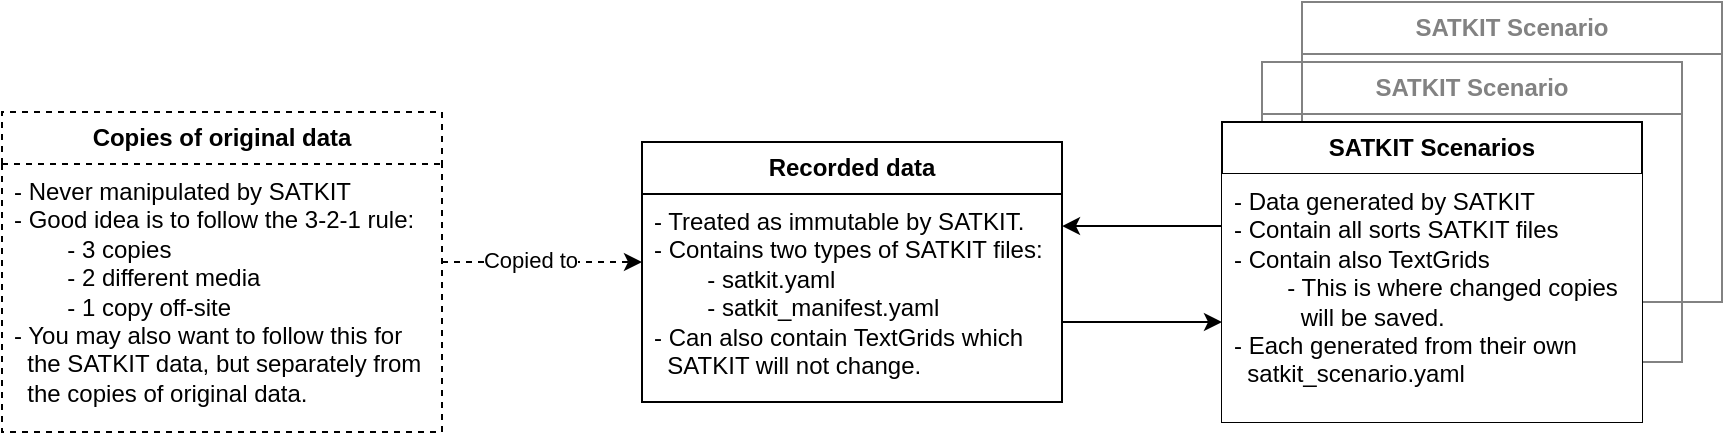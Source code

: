 <mxfile version="24.7.17">
  <diagram name="Page-1" id="gr8mzfqvKAO1tlBIOGvY">
    <mxGraphModel dx="1434" dy="838" grid="1" gridSize="10" guides="1" tooltips="1" connect="1" arrows="1" fold="1" page="1" pageScale="1" pageWidth="1169" pageHeight="827" math="0" shadow="0">
      <root>
        <mxCell id="0" />
        <mxCell id="1" parent="0" />
        <mxCell id="oyUO188eo5SSlazpLvbr-2" value="&lt;b&gt;Copies of original data&lt;/b&gt;" style="swimlane;fontStyle=0;childLayout=stackLayout;horizontal=1;startSize=26;fillColor=none;horizontalStack=0;resizeParent=1;resizeParentMax=0;resizeLast=0;collapsible=1;marginBottom=0;whiteSpace=wrap;html=1;dashed=1;" vertex="1" parent="1">
          <mxGeometry x="80" y="65" width="220" height="160" as="geometry" />
        </mxCell>
        <mxCell id="oyUO188eo5SSlazpLvbr-4" value="- Never manipulated by SATKIT&lt;div&gt;- Good idea is to follow the 3-2-1 rule:&lt;/div&gt;&lt;div&gt;&lt;span style=&quot;white-space: pre;&quot;&gt;&#x9;&lt;/span&gt;- 3 copies&lt;br&gt;&lt;/div&gt;&lt;div&gt;&lt;span style=&quot;white-space: pre;&quot;&gt;&#x9;&lt;/span&gt;- 2 different media&lt;br&gt;&lt;/div&gt;&lt;div&gt;&lt;span style=&quot;white-space: pre;&quot;&gt;&#x9;&lt;/span&gt;- 1 copy off-site&lt;br&gt;&lt;/div&gt;&lt;div&gt;- You may also want to follow this for&amp;nbsp;&lt;/div&gt;&lt;div&gt;&amp;nbsp; the SATKIT data, but separately from&amp;nbsp;&lt;/div&gt;&lt;div&gt;&amp;nbsp; the copies of original data.&lt;/div&gt;" style="text;strokeColor=none;fillColor=none;align=left;verticalAlign=top;spacingLeft=4;spacingRight=4;overflow=hidden;rotatable=0;points=[[0,0.5],[1,0.5]];portConstraint=eastwest;whiteSpace=wrap;html=1;dashed=1;" vertex="1" parent="oyUO188eo5SSlazpLvbr-2">
          <mxGeometry y="26" width="220" height="134" as="geometry" />
        </mxCell>
        <mxCell id="oyUO188eo5SSlazpLvbr-6" value="&lt;b&gt;Recorded data&lt;/b&gt;" style="swimlane;fontStyle=0;childLayout=stackLayout;horizontal=1;startSize=26;fillColor=none;horizontalStack=0;resizeParent=1;resizeParentMax=0;resizeLast=0;collapsible=1;marginBottom=0;whiteSpace=wrap;html=1;" vertex="1" parent="1">
          <mxGeometry x="400" y="80" width="210" height="130" as="geometry" />
        </mxCell>
        <mxCell id="oyUO188eo5SSlazpLvbr-7" value="&lt;div&gt;- Treated as immutable by SATKIT.&lt;/div&gt;&lt;div&gt;- Contains two types of SATKIT files:&lt;/div&gt;&lt;div&gt;&lt;span style=&quot;white-space: pre;&quot;&gt;&#x9;&lt;/span&gt;- satkit.yaml&amp;nbsp;&lt;br&gt;&lt;/div&gt;&lt;div&gt;&lt;span style=&quot;white-space: pre;&quot;&gt;&#x9;&lt;/span&gt;- satkit_manifest.yaml&lt;br&gt;&lt;/div&gt;&lt;div&gt;- Can also contain TextGrids which&amp;nbsp;&lt;/div&gt;&lt;div&gt;&amp;nbsp; SATKIT will not change.&lt;/div&gt;" style="text;strokeColor=none;fillColor=none;align=left;verticalAlign=top;spacingLeft=4;spacingRight=4;overflow=hidden;rotatable=0;points=[[0,0.5],[1,0.5]];portConstraint=eastwest;whiteSpace=wrap;html=1;" vertex="1" parent="oyUO188eo5SSlazpLvbr-6">
          <mxGeometry y="26" width="210" height="104" as="geometry" />
        </mxCell>
        <mxCell id="oyUO188eo5SSlazpLvbr-11" value="" style="endArrow=classic;html=1;rounded=0;exitX=1;exitY=0.5;exitDx=0;exitDy=0;entryX=0;entryY=0.5;entryDx=0;entryDy=0;dashed=1;" edge="1" parent="1">
          <mxGeometry width="50" height="50" relative="1" as="geometry">
            <mxPoint x="300" y="140" as="sourcePoint" />
            <mxPoint x="400" y="140" as="targetPoint" />
          </mxGeometry>
        </mxCell>
        <mxCell id="oyUO188eo5SSlazpLvbr-12" value="Copied to" style="edgeLabel;html=1;align=center;verticalAlign=middle;resizable=0;points=[];" vertex="1" connectable="0" parent="oyUO188eo5SSlazpLvbr-11">
          <mxGeometry x="-0.116" y="1" relative="1" as="geometry">
            <mxPoint as="offset" />
          </mxGeometry>
        </mxCell>
        <mxCell id="oyUO188eo5SSlazpLvbr-13" value="" style="endArrow=classic;html=1;rounded=0;exitX=1;exitY=0.5;exitDx=0;exitDy=0;entryX=0;entryY=0.5;entryDx=0;entryDy=0;" edge="1" parent="1">
          <mxGeometry width="50" height="50" relative="1" as="geometry">
            <mxPoint x="610" y="170" as="sourcePoint" />
            <mxPoint x="690" y="170" as="targetPoint" />
          </mxGeometry>
        </mxCell>
        <mxCell id="oyUO188eo5SSlazpLvbr-18" value="" style="endArrow=classic;html=1;rounded=0;exitX=0.005;exitY=0.21;exitDx=0;exitDy=0;exitPerimeter=0;entryX=1;entryY=0.154;entryDx=0;entryDy=0;entryPerimeter=0;" edge="1" parent="1" source="oyUO188eo5SSlazpLvbr-9" target="oyUO188eo5SSlazpLvbr-7">
          <mxGeometry width="50" height="50" relative="1" as="geometry">
            <mxPoint x="620" y="330" as="sourcePoint" />
            <mxPoint x="630" y="110" as="targetPoint" />
          </mxGeometry>
        </mxCell>
        <mxCell id="oyUO188eo5SSlazpLvbr-19" value="&lt;b&gt;SATKIT Scenario&lt;/b&gt;" style="swimlane;fontStyle=0;childLayout=stackLayout;horizontal=1;startSize=26;fillColor=none;horizontalStack=0;resizeParent=1;resizeParentMax=0;resizeLast=0;collapsible=1;marginBottom=0;whiteSpace=wrap;html=1;strokeColor=#828282;fontColor=#828282;" vertex="1" parent="1">
          <mxGeometry x="710" y="40" width="210" height="150" as="geometry" />
        </mxCell>
        <mxCell id="oyUO188eo5SSlazpLvbr-21" value="&lt;b&gt;SATKIT Scenario&lt;/b&gt;" style="swimlane;fontStyle=0;childLayout=stackLayout;horizontal=1;startSize=26;fillColor=none;horizontalStack=0;resizeParent=1;resizeParentMax=0;resizeLast=0;collapsible=1;marginBottom=0;whiteSpace=wrap;html=1;strokeColor=#828282;fontColor=#828282;" vertex="1" parent="1">
          <mxGeometry x="730" y="10" width="210" height="150" as="geometry" />
        </mxCell>
        <mxCell id="oyUO188eo5SSlazpLvbr-8" value="&lt;b&gt;SATKIT Scenarios&lt;/b&gt;" style="swimlane;fontStyle=0;childLayout=stackLayout;horizontal=1;startSize=26;fillColor=default;horizontalStack=0;resizeParent=1;resizeParentMax=0;resizeLast=0;collapsible=1;marginBottom=0;whiteSpace=wrap;html=1;" vertex="1" parent="1">
          <mxGeometry x="690" y="70" width="210" height="150" as="geometry" />
        </mxCell>
        <mxCell id="oyUO188eo5SSlazpLvbr-9" value="&lt;div&gt;- Data generated by SATKIT&lt;/div&gt;&lt;div&gt;- Contain all sorts SATKIT files&lt;/div&gt;&lt;div&gt;- Contain also TextGrids&amp;nbsp;&lt;/div&gt;&lt;div&gt;&lt;span style=&quot;white-space: pre;&quot;&gt;&#x9;&lt;/span&gt;- This is where changed copies &lt;span style=&quot;white-space: pre;&quot;&gt;&#x9;&lt;/span&gt;&amp;nbsp; will be saved.&lt;br&gt;&lt;/div&gt;&lt;div&gt;- Each generated from their own&lt;/div&gt;&lt;div&gt;&amp;nbsp; satkit_scenario.yaml&lt;/div&gt;" style="text;strokeColor=none;fillColor=default;align=left;verticalAlign=top;spacingLeft=4;spacingRight=4;overflow=hidden;rotatable=0;points=[[0,0.5],[1,0.5]];portConstraint=eastwest;whiteSpace=wrap;html=1;" vertex="1" parent="oyUO188eo5SSlazpLvbr-8">
          <mxGeometry y="26" width="210" height="124" as="geometry" />
        </mxCell>
      </root>
    </mxGraphModel>
  </diagram>
</mxfile>
